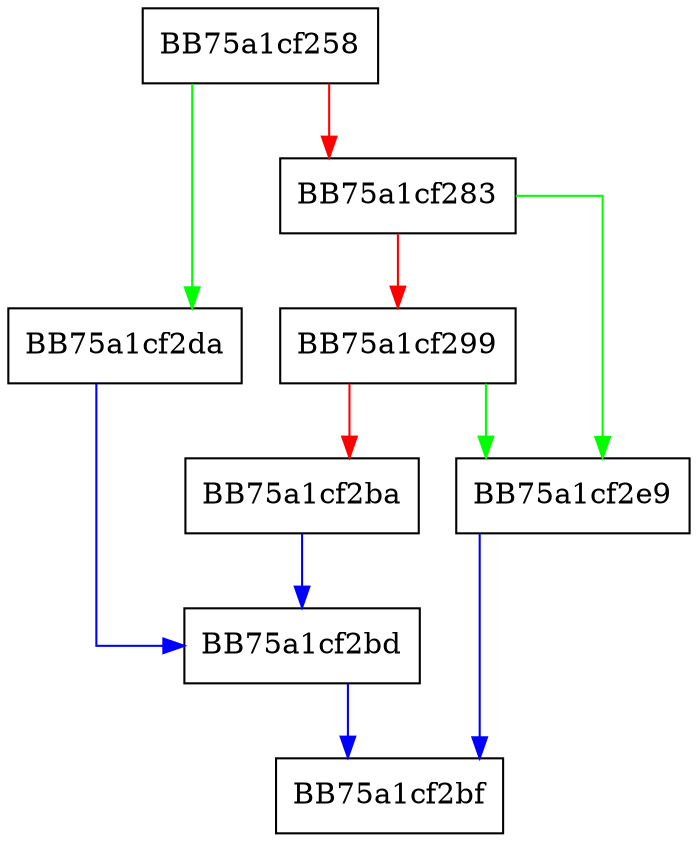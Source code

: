 digraph initByCopy {
  node [shape="box"];
  graph [splines=ortho];
  BB75a1cf258 -> BB75a1cf2da [color="green"];
  BB75a1cf258 -> BB75a1cf283 [color="red"];
  BB75a1cf283 -> BB75a1cf2e9 [color="green"];
  BB75a1cf283 -> BB75a1cf299 [color="red"];
  BB75a1cf299 -> BB75a1cf2e9 [color="green"];
  BB75a1cf299 -> BB75a1cf2ba [color="red"];
  BB75a1cf2ba -> BB75a1cf2bd [color="blue"];
  BB75a1cf2bd -> BB75a1cf2bf [color="blue"];
  BB75a1cf2da -> BB75a1cf2bd [color="blue"];
  BB75a1cf2e9 -> BB75a1cf2bf [color="blue"];
}